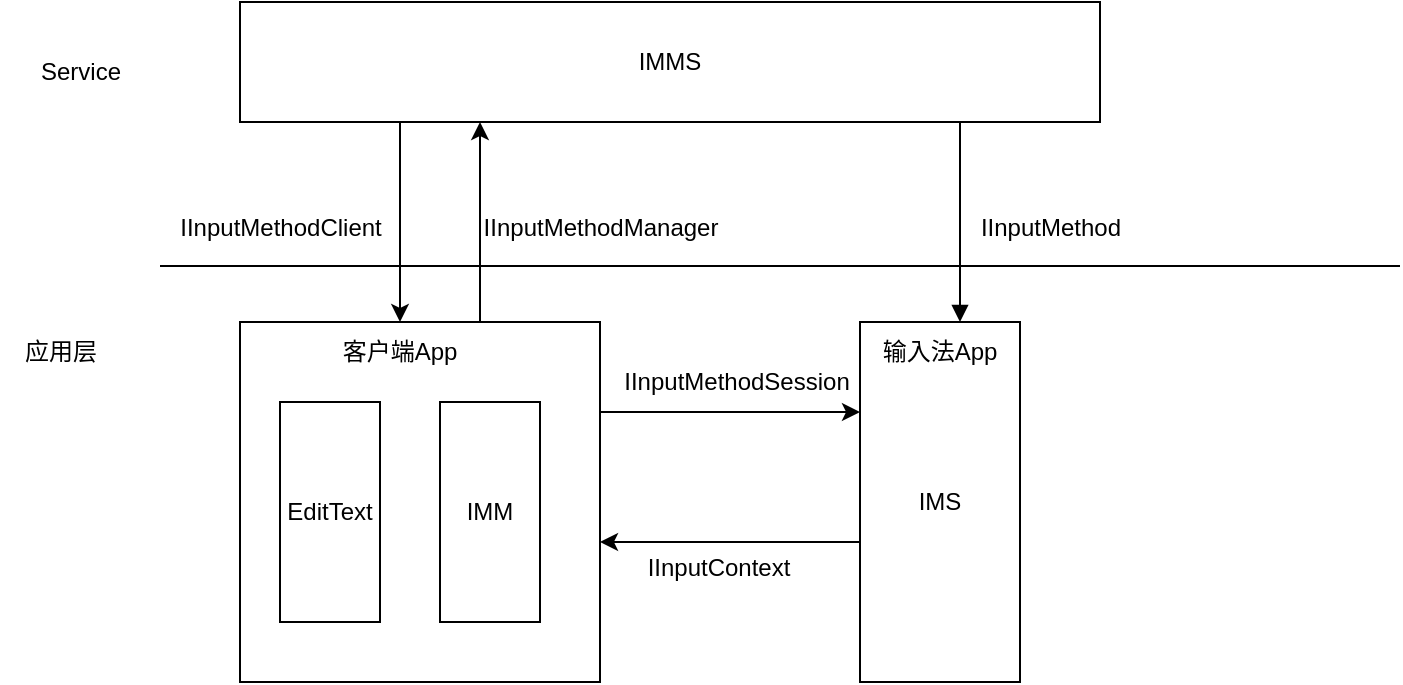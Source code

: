 <mxfile version="26.0.14" pages="3">
  <diagram name="第 1 页" id="A3KhLieHLwxe2es9GT4D">
    <mxGraphModel grid="1" page="1" gridSize="10" guides="1" tooltips="1" connect="1" arrows="1" fold="1" pageScale="1" pageWidth="827" pageHeight="1169" math="0" shadow="0">
      <root>
        <mxCell id="0" />
        <mxCell id="1" parent="0" />
        <mxCell id="1XHsIlju2dAWVkTbXADK-9" style="edgeStyle=orthogonalEdgeStyle;rounded=0;orthogonalLoop=1;jettySize=auto;html=1;entryX=0.5;entryY=0;entryDx=0;entryDy=0;fontSize=12;" parent="1" source="1XHsIlju2dAWVkTbXADK-1" target="1XHsIlju2dAWVkTbXADK-3" edge="1">
          <mxGeometry relative="1" as="geometry">
            <Array as="points">
              <mxPoint x="300" y="120" />
              <mxPoint x="300" y="120" />
            </Array>
          </mxGeometry>
        </mxCell>
        <mxCell id="1XHsIlju2dAWVkTbXADK-1" value="IMMS" style="rounded=0;whiteSpace=wrap;html=1;fontSize=12;" parent="1" vertex="1">
          <mxGeometry x="220" y="20" width="430" height="60" as="geometry" />
        </mxCell>
        <mxCell id="1XHsIlju2dAWVkTbXADK-15" style="edgeStyle=orthogonalEdgeStyle;rounded=0;orthogonalLoop=1;jettySize=auto;html=1;entryX=0;entryY=0.25;entryDx=0;entryDy=0;exitX=1;exitY=0.25;exitDx=0;exitDy=0;fontSize=12;" parent="1" source="1XHsIlju2dAWVkTbXADK-2" target="1XHsIlju2dAWVkTbXADK-6" edge="1">
          <mxGeometry relative="1" as="geometry" />
        </mxCell>
        <mxCell id="1XHsIlju2dAWVkTbXADK-16" value="IInputMethodSession" style="edgeLabel;html=1;align=center;verticalAlign=middle;resizable=0;points=[];fontSize=12;" parent="1XHsIlju2dAWVkTbXADK-15" vertex="1" connectable="0">
          <mxGeometry x="-0.273" y="8" relative="1" as="geometry">
            <mxPoint x="20" y="-7" as="offset" />
          </mxGeometry>
        </mxCell>
        <mxCell id="1XHsIlju2dAWVkTbXADK-2" value="" style="whiteSpace=wrap;html=1;aspect=fixed;fontSize=12;" parent="1" vertex="1">
          <mxGeometry x="220" y="180" width="180" height="180" as="geometry" />
        </mxCell>
        <mxCell id="1XHsIlju2dAWVkTbXADK-3" value="客户端App" style="text;html=1;align=center;verticalAlign=middle;whiteSpace=wrap;rounded=0;fontSize=12;" parent="1" vertex="1">
          <mxGeometry x="270" y="180" width="60" height="30" as="geometry" />
        </mxCell>
        <mxCell id="1XHsIlju2dAWVkTbXADK-4" value="EditText" style="rounded=0;whiteSpace=wrap;html=1;fontSize=12;" parent="1" vertex="1">
          <mxGeometry x="240" y="220" width="50" height="110" as="geometry" />
        </mxCell>
        <mxCell id="1XHsIlju2dAWVkTbXADK-5" value="IMM" style="rounded=0;whiteSpace=wrap;html=1;fontSize=12;" parent="1" vertex="1">
          <mxGeometry x="320" y="220" width="50" height="110" as="geometry" />
        </mxCell>
        <mxCell id="1XHsIlju2dAWVkTbXADK-17" style="edgeStyle=orthogonalEdgeStyle;rounded=0;orthogonalLoop=1;jettySize=auto;html=1;fontSize=12;" parent="1" source="1XHsIlju2dAWVkTbXADK-6" edge="1">
          <mxGeometry relative="1" as="geometry">
            <mxPoint x="400" y="290" as="targetPoint" />
            <Array as="points">
              <mxPoint x="400" y="290" />
            </Array>
          </mxGeometry>
        </mxCell>
        <mxCell id="1XHsIlju2dAWVkTbXADK-6" value="IMS" style="rounded=0;whiteSpace=wrap;html=1;fontSize=12;" parent="1" vertex="1">
          <mxGeometry x="530" y="180" width="80" height="180" as="geometry" />
        </mxCell>
        <mxCell id="1XHsIlju2dAWVkTbXADK-7" value="输入法App" style="text;html=1;align=center;verticalAlign=middle;whiteSpace=wrap;rounded=0;fontSize=12;" parent="1" vertex="1">
          <mxGeometry x="540" y="180" width="60" height="30" as="geometry" />
        </mxCell>
        <mxCell id="1XHsIlju2dAWVkTbXADK-10" style="edgeStyle=orthogonalEdgeStyle;rounded=0;orthogonalLoop=1;jettySize=auto;html=1;startArrow=block;startFill=1;endArrow=none;fontSize=12;" parent="1" source="1XHsIlju2dAWVkTbXADK-6" target="1XHsIlju2dAWVkTbXADK-1" edge="1">
          <mxGeometry relative="1" as="geometry">
            <Array as="points">
              <mxPoint x="580" y="140" />
              <mxPoint x="580" y="140" />
            </Array>
          </mxGeometry>
        </mxCell>
        <mxCell id="1XHsIlju2dAWVkTbXADK-11" style="edgeStyle=orthogonalEdgeStyle;rounded=0;orthogonalLoop=1;jettySize=auto;html=1;fontSize=12;" parent="1" source="1XHsIlju2dAWVkTbXADK-2" target="1XHsIlju2dAWVkTbXADK-1" edge="1">
          <mxGeometry relative="1" as="geometry">
            <Array as="points">
              <mxPoint x="340" y="110" />
              <mxPoint x="340" y="110" />
            </Array>
          </mxGeometry>
        </mxCell>
        <mxCell id="1XHsIlju2dAWVkTbXADK-12" value="IInputMethodManager" style="text;html=1;align=center;verticalAlign=middle;resizable=0;points=[];autosize=1;strokeColor=none;fillColor=none;fontSize=12;" parent="1" vertex="1">
          <mxGeometry x="330" y="118" width="140" height="30" as="geometry" />
        </mxCell>
        <mxCell id="1XHsIlju2dAWVkTbXADK-13" value="IInputMethodClient" style="text;html=1;align=center;verticalAlign=middle;resizable=0;points=[];autosize=1;strokeColor=none;fillColor=none;fontSize=12;" parent="1" vertex="1">
          <mxGeometry x="180" y="118" width="120" height="30" as="geometry" />
        </mxCell>
        <mxCell id="1XHsIlju2dAWVkTbXADK-14" value="IInputMethod" style="text;html=1;align=center;verticalAlign=middle;resizable=0;points=[];autosize=1;strokeColor=none;fillColor=none;fontSize=12;" parent="1" vertex="1">
          <mxGeometry x="580" y="118" width="90" height="30" as="geometry" />
        </mxCell>
        <mxCell id="1XHsIlju2dAWVkTbXADK-18" value="IInputContext" style="text;html=1;align=center;verticalAlign=middle;resizable=0;points=[];autosize=1;strokeColor=none;fillColor=none;fontSize=12;" parent="1" vertex="1">
          <mxGeometry x="414" y="288" width="90" height="30" as="geometry" />
        </mxCell>
        <mxCell id="Ci4ON3WNqU_r9USvBxGv-1" value="" style="line;strokeWidth=1;fillColor=none;align=left;verticalAlign=middle;spacingTop=-1;spacingLeft=3;spacingRight=3;rotatable=0;labelPosition=right;points=[];portConstraint=eastwest;strokeColor=inherit;" parent="1" vertex="1">
          <mxGeometry x="180" y="148" width="620" height="8" as="geometry" />
        </mxCell>
        <mxCell id="Ci4ON3WNqU_r9USvBxGv-2" value="应用层" style="text;html=1;align=center;verticalAlign=middle;resizable=0;points=[];autosize=1;strokeColor=none;fillColor=none;" parent="1" vertex="1">
          <mxGeometry x="100" y="180" width="60" height="30" as="geometry" />
        </mxCell>
        <mxCell id="Ci4ON3WNqU_r9USvBxGv-3" value="Service" style="text;html=1;align=center;verticalAlign=middle;resizable=0;points=[];autosize=1;strokeColor=none;fillColor=none;" parent="1" vertex="1">
          <mxGeometry x="110" y="40" width="60" height="30" as="geometry" />
        </mxCell>
      </root>
    </mxGraphModel>
  </diagram>
  <diagram id="_L2OAdhkrZePyM3R2bAZ" name="第 2 页">
    <mxGraphModel dx="936" dy="415" grid="1" gridSize="10" guides="1" tooltips="1" connect="1" arrows="1" fold="1" page="1" pageScale="1" pageWidth="827" pageHeight="1169" math="0" shadow="0">
      <root>
        <mxCell id="0" />
        <mxCell id="1" parent="0" />
        <mxCell id="U2b2HhFMMXT17LnFS-RK-12" value="android.view.inputmethod" style="shape=folder;fontStyle=1;spacingTop=10;tabWidth=40;tabHeight=14;tabPosition=left;html=1;whiteSpace=wrap;" parent="1" vertex="1">
          <mxGeometry x="20" y="200" width="600" height="340" as="geometry" />
        </mxCell>
        <mxCell id="U2b2HhFMMXT17LnFS-RK-1" value="«interface»&lt;br&gt;&lt;b&gt;IInputContext&lt;/b&gt;" style="html=1;whiteSpace=wrap;" parent="1" vertex="1">
          <mxGeometry x="60" y="240" width="110" height="50" as="geometry" />
        </mxCell>
        <mxCell id="U2b2HhFMMXT17LnFS-RK-3" value="«interface»&lt;br&gt;&lt;b&gt;InputConnection&lt;/b&gt;" style="html=1;whiteSpace=wrap;" parent="1" vertex="1">
          <mxGeometry x="340" y="250" width="110" height="50" as="geometry" />
        </mxCell>
        <mxCell id="U2b2HhFMMXT17LnFS-RK-8" value="&lt;p style=&quot;margin:0px;margin-top:4px;text-align:center;&quot;&gt;&lt;b&gt;BaseInputConnection&lt;/b&gt;&lt;/p&gt;" style="verticalAlign=top;align=left;overflow=fill;html=1;whiteSpace=wrap;" parent="1" vertex="1">
          <mxGeometry x="320" y="415" width="150" height="40" as="geometry" />
        </mxCell>
        <mxCell id="U2b2HhFMMXT17LnFS-RK-9" value="" style="endArrow=block;dashed=1;endFill=0;endSize=12;html=1;rounded=0;" parent="1" source="U2b2HhFMMXT17LnFS-RK-8" target="U2b2HhFMMXT17LnFS-RK-3" edge="1">
          <mxGeometry width="160" relative="1" as="geometry">
            <mxPoint x="390" y="390" as="sourcePoint" />
            <mxPoint x="550" y="390" as="targetPoint" />
          </mxGeometry>
        </mxCell>
        <mxCell id="U2b2HhFMMXT17LnFS-RK-10" value="android.text" style="shape=folder;fontStyle=1;spacingTop=10;tabWidth=40;tabHeight=14;tabPosition=left;html=1;whiteSpace=wrap;" parent="1" vertex="1">
          <mxGeometry x="660" y="170" width="380" height="240" as="geometry" />
        </mxCell>
        <mxCell id="U2b2HhFMMXT17LnFS-RK-11" value="&lt;p style=&quot;margin:0px;margin-top:4px;text-align:center;&quot;&gt;&lt;b&gt;InputType&lt;/b&gt;&lt;/p&gt;" style="verticalAlign=top;align=left;overflow=fill;html=1;whiteSpace=wrap;" parent="1" vertex="1">
          <mxGeometry x="700" y="200" width="140" height="60" as="geometry" />
        </mxCell>
        <mxCell id="U2b2HhFMMXT17LnFS-RK-18" value="&lt;p style=&quot;margin:0px;margin-top:4px;text-align:center;&quot;&gt;&lt;b&gt;EditorInfo&lt;/b&gt;&lt;/p&gt;" style="verticalAlign=top;align=left;overflow=fill;html=1;whiteSpace=wrap;" parent="1" vertex="1">
          <mxGeometry x="470" y="255" width="140" height="40" as="geometry" />
        </mxCell>
        <mxCell id="U2b2HhFMMXT17LnFS-RK-20" value="" style="endArrow=diamondThin;endFill=1;endSize=24;html=1;rounded=0;entryX=1;entryY=0.5;entryDx=0;entryDy=0;exitX=0;exitY=0.75;exitDx=0;exitDy=0;" parent="1" source="U2b2HhFMMXT17LnFS-RK-11" target="U2b2HhFMMXT17LnFS-RK-18" edge="1">
          <mxGeometry width="160" relative="1" as="geometry">
            <mxPoint x="720" y="230" as="sourcePoint" />
            <mxPoint x="880" y="230" as="targetPoint" />
          </mxGeometry>
        </mxCell>
        <mxCell id="Tmlmgqdl4O0uzyfV7ePC-1" value="&lt;p style=&quot;margin:0px;margin-top:4px;text-align:center;&quot;&gt;&lt;b&gt;InputMethodManager&lt;/b&gt;&lt;/p&gt;" style="verticalAlign=top;align=left;overflow=fill;html=1;whiteSpace=wrap;" parent="1" vertex="1">
          <mxGeometry x="70" y="330" width="140" height="60" as="geometry" />
        </mxCell>
      </root>
    </mxGraphModel>
  </diagram>
  <diagram id="EWQzKdETG6eSZmohPhK9" name="第 3 页">
    <mxGraphModel dx="936" dy="415" grid="0" gridSize="10" guides="1" tooltips="1" connect="1" arrows="1" fold="1" page="0" pageScale="1" pageWidth="827" pageHeight="1169" math="0" shadow="0">
      <root>
        <mxCell id="0" />
        <mxCell id="1" parent="0" />
      </root>
    </mxGraphModel>
  </diagram>
</mxfile>

